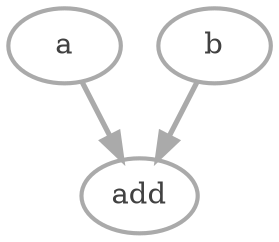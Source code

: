 digraph G {
	graph [color=white fillcolor=white fontcolor="#414141" style=rounded]
	node [color="#aaaaaa" fillcolor=white fontcolor="#414141" penwidth=2 style=filled]
	edge [arrowsize=1.2 color="#aaaaaa" fontcolor="#414141" penwidth=2.5]
	a [label=a]
	b [label=b]
	add [label=add]
	a -> add [label=""]
	b -> add [label=""]
}
